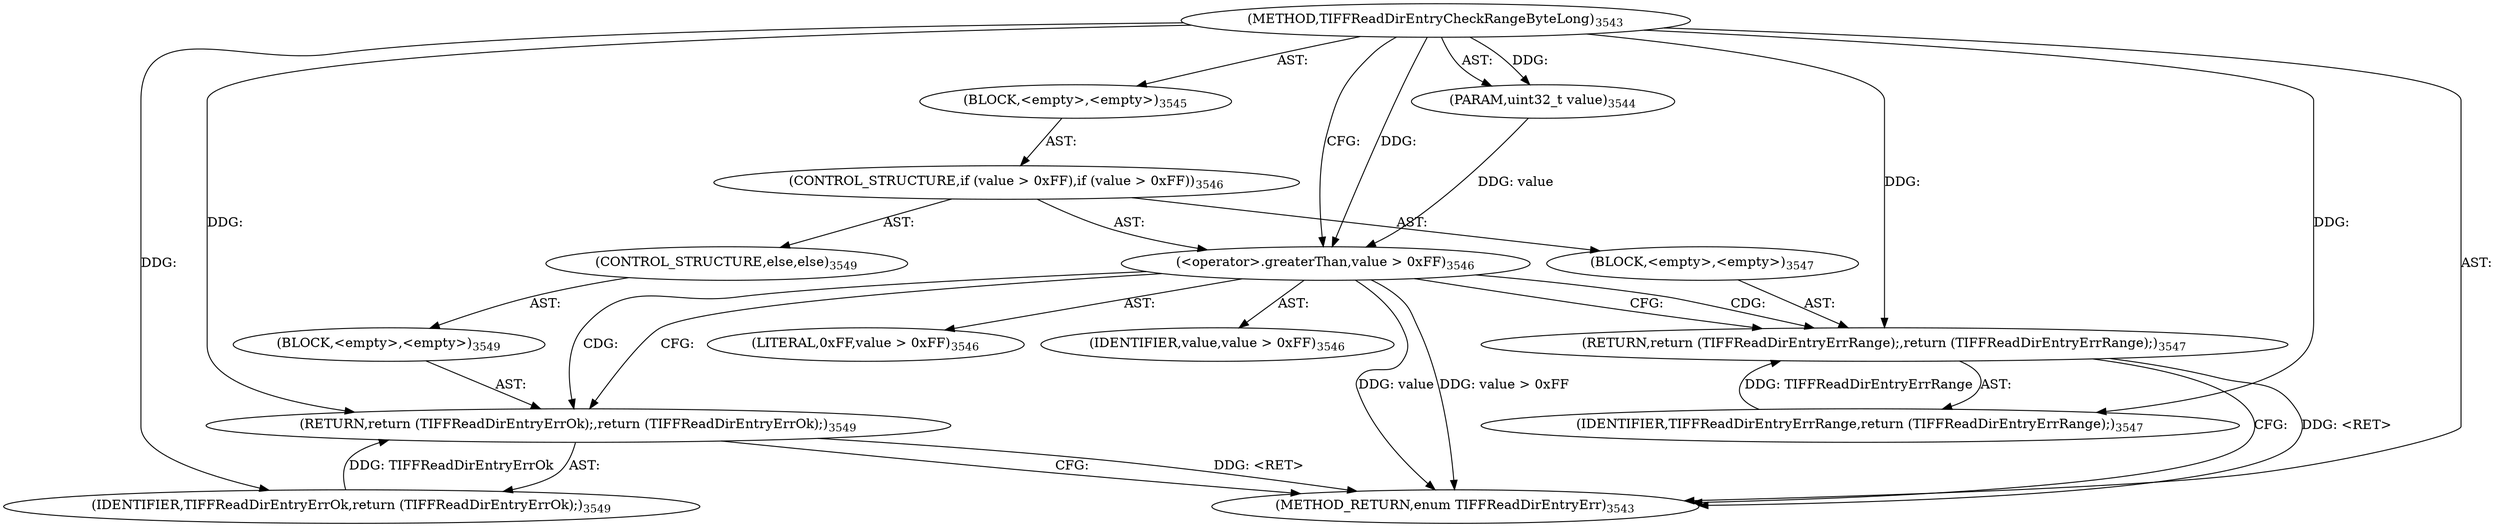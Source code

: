 digraph "TIFFReadDirEntryCheckRangeByteLong" {  
"87374" [label = <(METHOD,TIFFReadDirEntryCheckRangeByteLong)<SUB>3543</SUB>> ]
"87375" [label = <(PARAM,uint32_t value)<SUB>3544</SUB>> ]
"87376" [label = <(BLOCK,&lt;empty&gt;,&lt;empty&gt;)<SUB>3545</SUB>> ]
"87377" [label = <(CONTROL_STRUCTURE,if (value &gt; 0xFF),if (value &gt; 0xFF))<SUB>3546</SUB>> ]
"87378" [label = <(&lt;operator&gt;.greaterThan,value &gt; 0xFF)<SUB>3546</SUB>> ]
"87379" [label = <(IDENTIFIER,value,value &gt; 0xFF)<SUB>3546</SUB>> ]
"87380" [label = <(LITERAL,0xFF,value &gt; 0xFF)<SUB>3546</SUB>> ]
"87381" [label = <(BLOCK,&lt;empty&gt;,&lt;empty&gt;)<SUB>3547</SUB>> ]
"87382" [label = <(RETURN,return (TIFFReadDirEntryErrRange);,return (TIFFReadDirEntryErrRange);)<SUB>3547</SUB>> ]
"87383" [label = <(IDENTIFIER,TIFFReadDirEntryErrRange,return (TIFFReadDirEntryErrRange);)<SUB>3547</SUB>> ]
"87384" [label = <(CONTROL_STRUCTURE,else,else)<SUB>3549</SUB>> ]
"87385" [label = <(BLOCK,&lt;empty&gt;,&lt;empty&gt;)<SUB>3549</SUB>> ]
"87386" [label = <(RETURN,return (TIFFReadDirEntryErrOk);,return (TIFFReadDirEntryErrOk);)<SUB>3549</SUB>> ]
"87387" [label = <(IDENTIFIER,TIFFReadDirEntryErrOk,return (TIFFReadDirEntryErrOk);)<SUB>3549</SUB>> ]
"87388" [label = <(METHOD_RETURN,enum TIFFReadDirEntryErr)<SUB>3543</SUB>> ]
  "87374" -> "87375"  [ label = "AST: "] 
  "87374" -> "87376"  [ label = "AST: "] 
  "87374" -> "87388"  [ label = "AST: "] 
  "87376" -> "87377"  [ label = "AST: "] 
  "87377" -> "87378"  [ label = "AST: "] 
  "87377" -> "87381"  [ label = "AST: "] 
  "87377" -> "87384"  [ label = "AST: "] 
  "87378" -> "87379"  [ label = "AST: "] 
  "87378" -> "87380"  [ label = "AST: "] 
  "87381" -> "87382"  [ label = "AST: "] 
  "87382" -> "87383"  [ label = "AST: "] 
  "87384" -> "87385"  [ label = "AST: "] 
  "87385" -> "87386"  [ label = "AST: "] 
  "87386" -> "87387"  [ label = "AST: "] 
  "87378" -> "87382"  [ label = "CFG: "] 
  "87378" -> "87386"  [ label = "CFG: "] 
  "87382" -> "87388"  [ label = "CFG: "] 
  "87386" -> "87388"  [ label = "CFG: "] 
  "87374" -> "87378"  [ label = "CFG: "] 
  "87386" -> "87388"  [ label = "DDG: &lt;RET&gt;"] 
  "87382" -> "87388"  [ label = "DDG: &lt;RET&gt;"] 
  "87378" -> "87388"  [ label = "DDG: value"] 
  "87378" -> "87388"  [ label = "DDG: value &gt; 0xFF"] 
  "87374" -> "87375"  [ label = "DDG: "] 
  "87375" -> "87378"  [ label = "DDG: value"] 
  "87374" -> "87378"  [ label = "DDG: "] 
  "87383" -> "87382"  [ label = "DDG: TIFFReadDirEntryErrRange"] 
  "87374" -> "87382"  [ label = "DDG: "] 
  "87374" -> "87383"  [ label = "DDG: "] 
  "87387" -> "87386"  [ label = "DDG: TIFFReadDirEntryErrOk"] 
  "87374" -> "87386"  [ label = "DDG: "] 
  "87374" -> "87387"  [ label = "DDG: "] 
  "87378" -> "87386"  [ label = "CDG: "] 
  "87378" -> "87382"  [ label = "CDG: "] 
}

